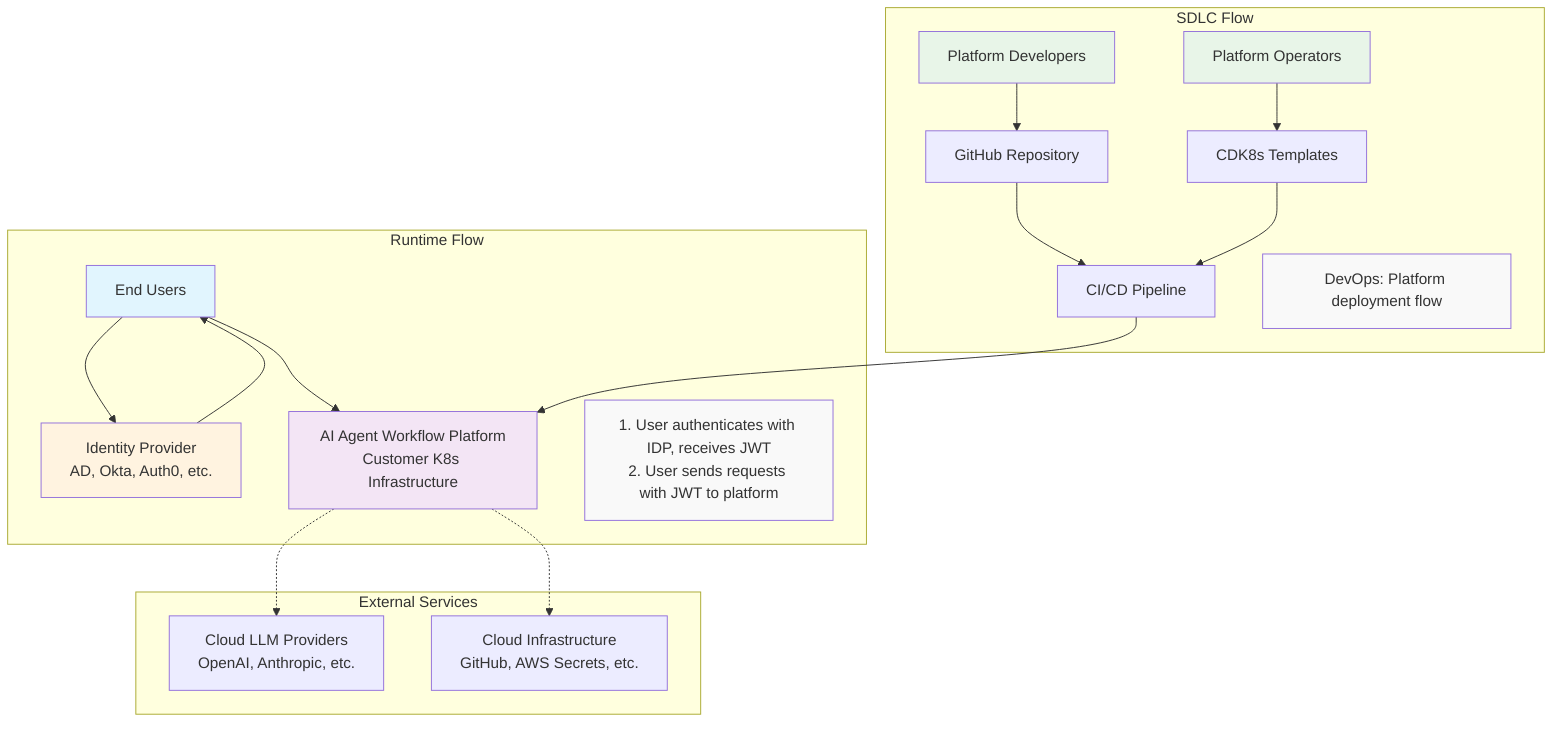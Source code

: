 graph TD
    subgraph "Runtime Flow"
        USER[End Users] --> IDP[Identity Provider<br/>AD, Okta, Auth0, etc.]
        IDP --> USER
        USER --> PLATFORM[AI Agent Workflow Platform<br/>Customer K8s Infrastructure]
        note1[1. User authenticates with IDP, receives JWT<br/>2. User sends requests with JWT to platform]
    end
    
    subgraph "SDLC Flow"
        DEVS[Platform Developers] --> GITHUB[GitHub Repository]
        OPS[Platform Operators] --> CDK8S[CDK8s Templates]
        GITHUB --> CI_CD[CI/CD Pipeline]
        CDK8S --> CI_CD
        CI_CD --> PLATFORM
        note2[DevOps: Platform deployment flow]
    end
    
    subgraph "External Services"
        IDP
        CLOUD_LLM[Cloud LLM Providers<br/>OpenAI, Anthropic, etc.]
        CLOUD_INFRA[Cloud Infrastructure<br/>GitHub, AWS Secrets, etc.]
        GITHUB
    end
    
    PLATFORM -.-> CLOUD_LLM
    PLATFORM -.-> CLOUD_INFRA
    
    style USER fill:#e1f5fe
    style PLATFORM fill:#f3e5f5
    style IDP fill:#fff3e0
    style DEVS fill:#e8f5e8
    style OPS fill:#e8f5e8
    style note1 fill:#f9f9f9
    style note2 fill:#f9f9f9